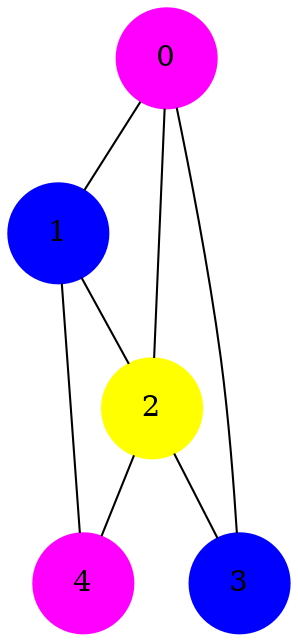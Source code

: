 graph Graph_сoloring { 
	node [shape=circle width=0.66 style=filled]
	0 [color = magenta label="0"]
	1 [color = blue label="1"]
	2 [color = yellow label="2"]
	3 [color = blue label="3"]
	4 [color = magenta label="4"]
	0 -- 1;
	0 -- 2;
	0 -- 3;
	1 -- 2;
	1 -- 4;
	2 -- 3;
	2 -- 4;
}